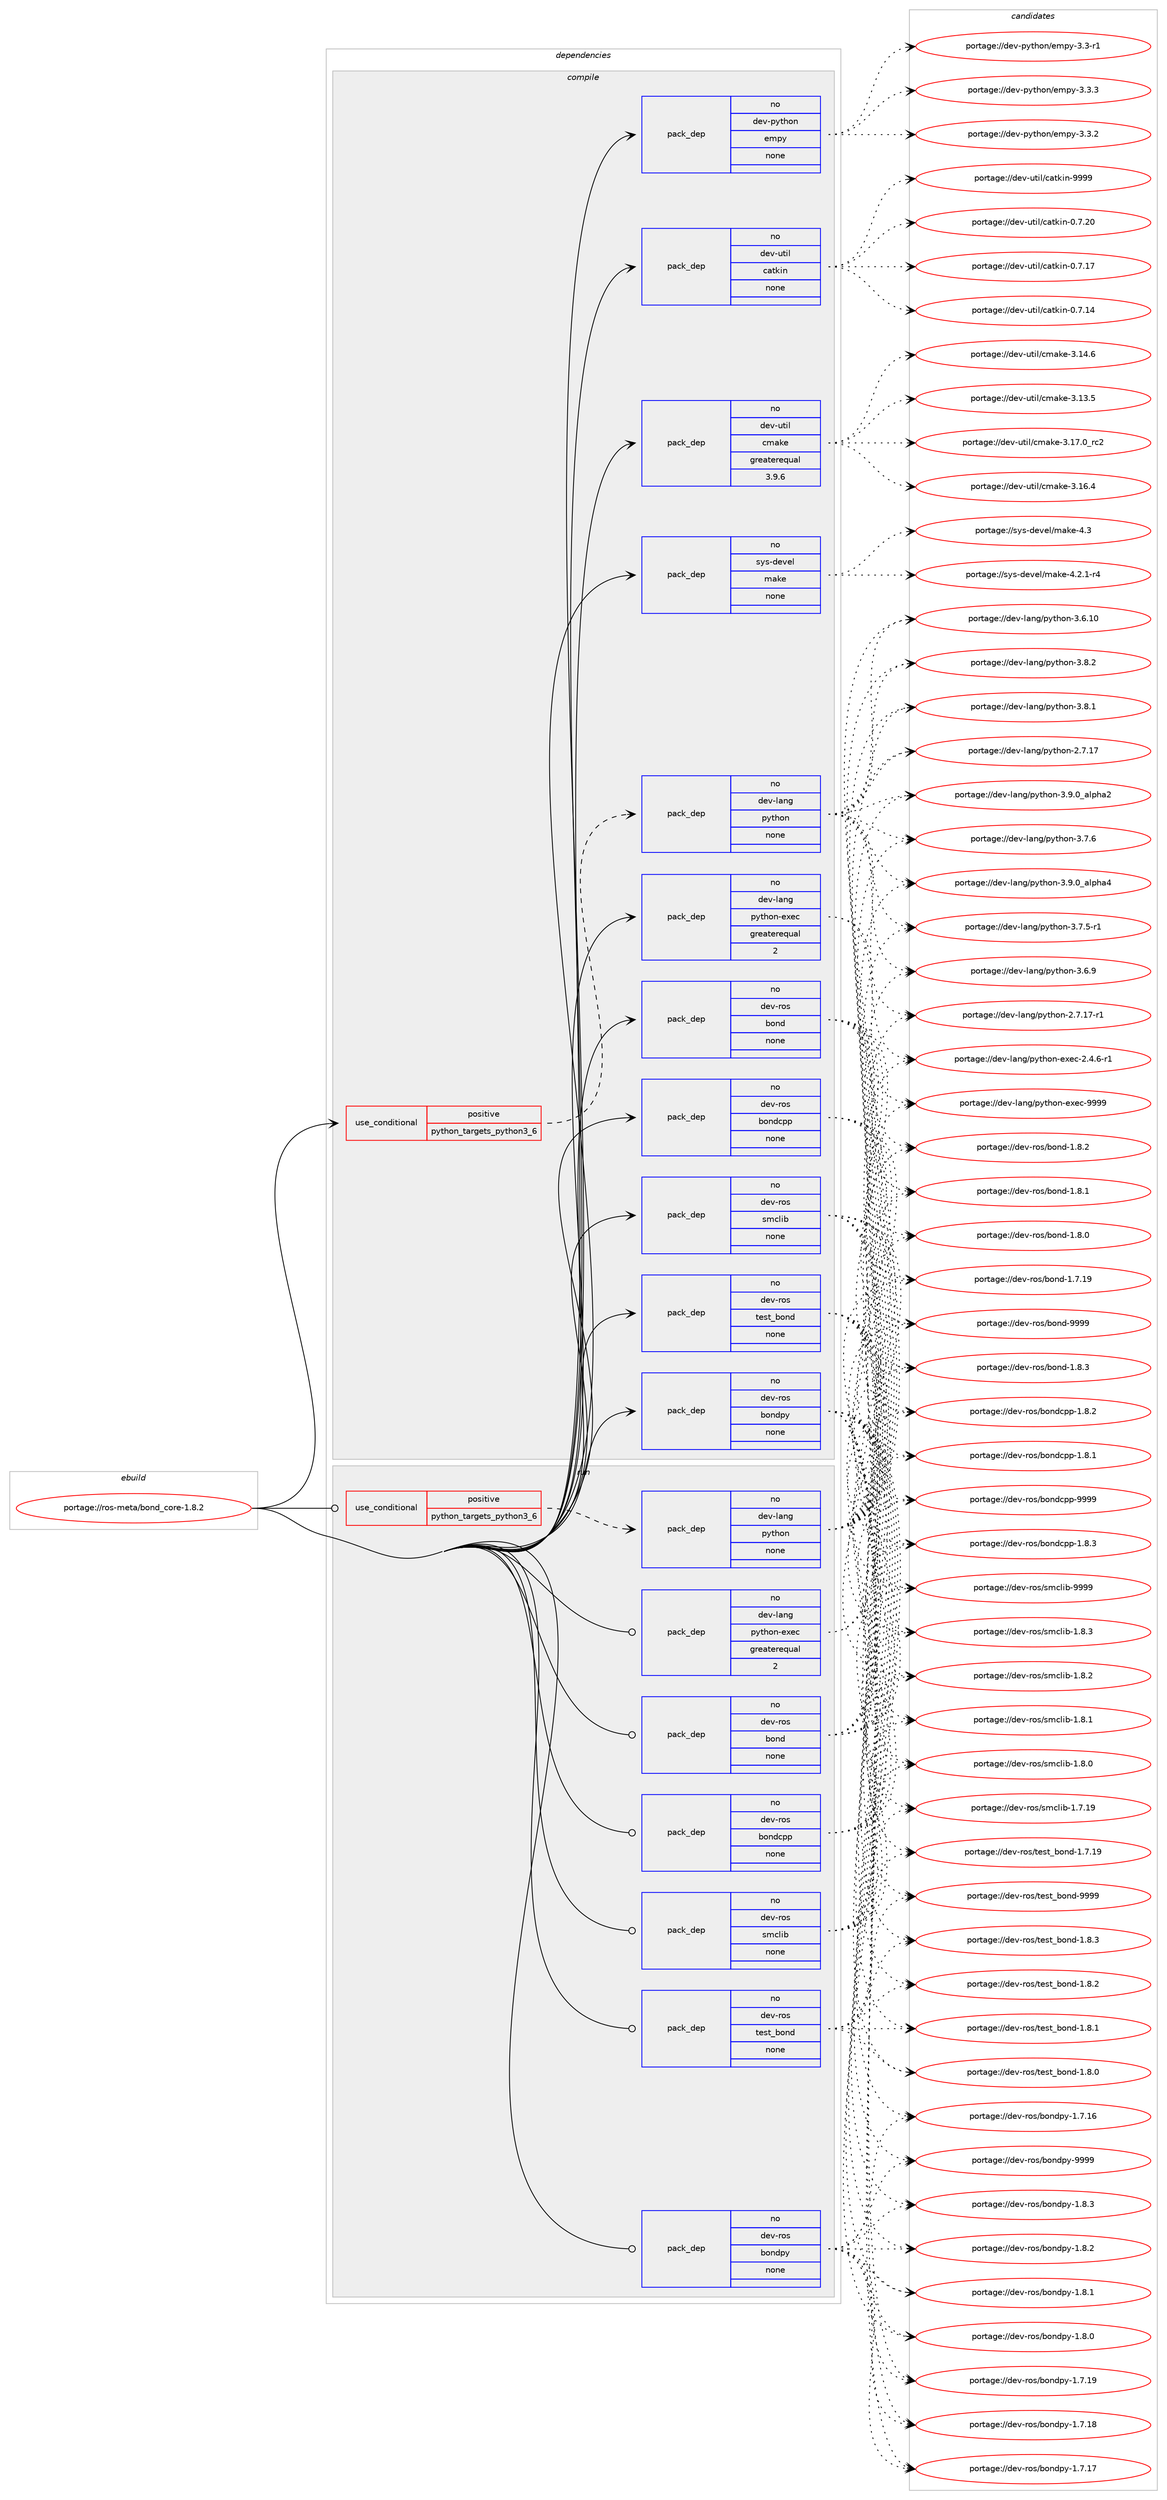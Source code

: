 digraph prolog {

# *************
# Graph options
# *************

newrank=true;
concentrate=true;
compound=true;
graph [rankdir=LR,fontname=Helvetica,fontsize=10,ranksep=1.5];#, ranksep=2.5, nodesep=0.2];
edge  [arrowhead=vee];
node  [fontname=Helvetica,fontsize=10];

# **********
# The ebuild
# **********

subgraph cluster_leftcol {
color=gray;
rank=same;
label=<<i>ebuild</i>>;
id [label="portage://ros-meta/bond_core-1.8.2", color=red, width=4, href="../ros-meta/bond_core-1.8.2.svg"];
}

# ****************
# The dependencies
# ****************

subgraph cluster_midcol {
color=gray;
label=<<i>dependencies</i>>;
subgraph cluster_compile {
fillcolor="#eeeeee";
style=filled;
label=<<i>compile</i>>;
subgraph cond12141 {
dependency62812 [label=<<TABLE BORDER="0" CELLBORDER="1" CELLSPACING="0" CELLPADDING="4"><TR><TD ROWSPAN="3" CELLPADDING="10">use_conditional</TD></TR><TR><TD>positive</TD></TR><TR><TD>python_targets_python3_6</TD></TR></TABLE>>, shape=none, color=red];
subgraph pack49417 {
dependency62813 [label=<<TABLE BORDER="0" CELLBORDER="1" CELLSPACING="0" CELLPADDING="4" WIDTH="220"><TR><TD ROWSPAN="6" CELLPADDING="30">pack_dep</TD></TR><TR><TD WIDTH="110">no</TD></TR><TR><TD>dev-lang</TD></TR><TR><TD>python</TD></TR><TR><TD>none</TD></TR><TR><TD></TD></TR></TABLE>>, shape=none, color=blue];
}
dependency62812:e -> dependency62813:w [weight=20,style="dashed",arrowhead="vee"];
}
id:e -> dependency62812:w [weight=20,style="solid",arrowhead="vee"];
subgraph pack49418 {
dependency62814 [label=<<TABLE BORDER="0" CELLBORDER="1" CELLSPACING="0" CELLPADDING="4" WIDTH="220"><TR><TD ROWSPAN="6" CELLPADDING="30">pack_dep</TD></TR><TR><TD WIDTH="110">no</TD></TR><TR><TD>dev-lang</TD></TR><TR><TD>python-exec</TD></TR><TR><TD>greaterequal</TD></TR><TR><TD>2</TD></TR></TABLE>>, shape=none, color=blue];
}
id:e -> dependency62814:w [weight=20,style="solid",arrowhead="vee"];
subgraph pack49419 {
dependency62815 [label=<<TABLE BORDER="0" CELLBORDER="1" CELLSPACING="0" CELLPADDING="4" WIDTH="220"><TR><TD ROWSPAN="6" CELLPADDING="30">pack_dep</TD></TR><TR><TD WIDTH="110">no</TD></TR><TR><TD>dev-python</TD></TR><TR><TD>empy</TD></TR><TR><TD>none</TD></TR><TR><TD></TD></TR></TABLE>>, shape=none, color=blue];
}
id:e -> dependency62815:w [weight=20,style="solid",arrowhead="vee"];
subgraph pack49420 {
dependency62816 [label=<<TABLE BORDER="0" CELLBORDER="1" CELLSPACING="0" CELLPADDING="4" WIDTH="220"><TR><TD ROWSPAN="6" CELLPADDING="30">pack_dep</TD></TR><TR><TD WIDTH="110">no</TD></TR><TR><TD>dev-ros</TD></TR><TR><TD>bond</TD></TR><TR><TD>none</TD></TR><TR><TD></TD></TR></TABLE>>, shape=none, color=blue];
}
id:e -> dependency62816:w [weight=20,style="solid",arrowhead="vee"];
subgraph pack49421 {
dependency62817 [label=<<TABLE BORDER="0" CELLBORDER="1" CELLSPACING="0" CELLPADDING="4" WIDTH="220"><TR><TD ROWSPAN="6" CELLPADDING="30">pack_dep</TD></TR><TR><TD WIDTH="110">no</TD></TR><TR><TD>dev-ros</TD></TR><TR><TD>bondcpp</TD></TR><TR><TD>none</TD></TR><TR><TD></TD></TR></TABLE>>, shape=none, color=blue];
}
id:e -> dependency62817:w [weight=20,style="solid",arrowhead="vee"];
subgraph pack49422 {
dependency62818 [label=<<TABLE BORDER="0" CELLBORDER="1" CELLSPACING="0" CELLPADDING="4" WIDTH="220"><TR><TD ROWSPAN="6" CELLPADDING="30">pack_dep</TD></TR><TR><TD WIDTH="110">no</TD></TR><TR><TD>dev-ros</TD></TR><TR><TD>bondpy</TD></TR><TR><TD>none</TD></TR><TR><TD></TD></TR></TABLE>>, shape=none, color=blue];
}
id:e -> dependency62818:w [weight=20,style="solid",arrowhead="vee"];
subgraph pack49423 {
dependency62819 [label=<<TABLE BORDER="0" CELLBORDER="1" CELLSPACING="0" CELLPADDING="4" WIDTH="220"><TR><TD ROWSPAN="6" CELLPADDING="30">pack_dep</TD></TR><TR><TD WIDTH="110">no</TD></TR><TR><TD>dev-ros</TD></TR><TR><TD>smclib</TD></TR><TR><TD>none</TD></TR><TR><TD></TD></TR></TABLE>>, shape=none, color=blue];
}
id:e -> dependency62819:w [weight=20,style="solid",arrowhead="vee"];
subgraph pack49424 {
dependency62820 [label=<<TABLE BORDER="0" CELLBORDER="1" CELLSPACING="0" CELLPADDING="4" WIDTH="220"><TR><TD ROWSPAN="6" CELLPADDING="30">pack_dep</TD></TR><TR><TD WIDTH="110">no</TD></TR><TR><TD>dev-ros</TD></TR><TR><TD>test_bond</TD></TR><TR><TD>none</TD></TR><TR><TD></TD></TR></TABLE>>, shape=none, color=blue];
}
id:e -> dependency62820:w [weight=20,style="solid",arrowhead="vee"];
subgraph pack49425 {
dependency62821 [label=<<TABLE BORDER="0" CELLBORDER="1" CELLSPACING="0" CELLPADDING="4" WIDTH="220"><TR><TD ROWSPAN="6" CELLPADDING="30">pack_dep</TD></TR><TR><TD WIDTH="110">no</TD></TR><TR><TD>dev-util</TD></TR><TR><TD>catkin</TD></TR><TR><TD>none</TD></TR><TR><TD></TD></TR></TABLE>>, shape=none, color=blue];
}
id:e -> dependency62821:w [weight=20,style="solid",arrowhead="vee"];
subgraph pack49426 {
dependency62822 [label=<<TABLE BORDER="0" CELLBORDER="1" CELLSPACING="0" CELLPADDING="4" WIDTH="220"><TR><TD ROWSPAN="6" CELLPADDING="30">pack_dep</TD></TR><TR><TD WIDTH="110">no</TD></TR><TR><TD>dev-util</TD></TR><TR><TD>cmake</TD></TR><TR><TD>greaterequal</TD></TR><TR><TD>3.9.6</TD></TR></TABLE>>, shape=none, color=blue];
}
id:e -> dependency62822:w [weight=20,style="solid",arrowhead="vee"];
subgraph pack49427 {
dependency62823 [label=<<TABLE BORDER="0" CELLBORDER="1" CELLSPACING="0" CELLPADDING="4" WIDTH="220"><TR><TD ROWSPAN="6" CELLPADDING="30">pack_dep</TD></TR><TR><TD WIDTH="110">no</TD></TR><TR><TD>sys-devel</TD></TR><TR><TD>make</TD></TR><TR><TD>none</TD></TR><TR><TD></TD></TR></TABLE>>, shape=none, color=blue];
}
id:e -> dependency62823:w [weight=20,style="solid",arrowhead="vee"];
}
subgraph cluster_compileandrun {
fillcolor="#eeeeee";
style=filled;
label=<<i>compile and run</i>>;
}
subgraph cluster_run {
fillcolor="#eeeeee";
style=filled;
label=<<i>run</i>>;
subgraph cond12142 {
dependency62824 [label=<<TABLE BORDER="0" CELLBORDER="1" CELLSPACING="0" CELLPADDING="4"><TR><TD ROWSPAN="3" CELLPADDING="10">use_conditional</TD></TR><TR><TD>positive</TD></TR><TR><TD>python_targets_python3_6</TD></TR></TABLE>>, shape=none, color=red];
subgraph pack49428 {
dependency62825 [label=<<TABLE BORDER="0" CELLBORDER="1" CELLSPACING="0" CELLPADDING="4" WIDTH="220"><TR><TD ROWSPAN="6" CELLPADDING="30">pack_dep</TD></TR><TR><TD WIDTH="110">no</TD></TR><TR><TD>dev-lang</TD></TR><TR><TD>python</TD></TR><TR><TD>none</TD></TR><TR><TD></TD></TR></TABLE>>, shape=none, color=blue];
}
dependency62824:e -> dependency62825:w [weight=20,style="dashed",arrowhead="vee"];
}
id:e -> dependency62824:w [weight=20,style="solid",arrowhead="odot"];
subgraph pack49429 {
dependency62826 [label=<<TABLE BORDER="0" CELLBORDER="1" CELLSPACING="0" CELLPADDING="4" WIDTH="220"><TR><TD ROWSPAN="6" CELLPADDING="30">pack_dep</TD></TR><TR><TD WIDTH="110">no</TD></TR><TR><TD>dev-lang</TD></TR><TR><TD>python-exec</TD></TR><TR><TD>greaterequal</TD></TR><TR><TD>2</TD></TR></TABLE>>, shape=none, color=blue];
}
id:e -> dependency62826:w [weight=20,style="solid",arrowhead="odot"];
subgraph pack49430 {
dependency62827 [label=<<TABLE BORDER="0" CELLBORDER="1" CELLSPACING="0" CELLPADDING="4" WIDTH="220"><TR><TD ROWSPAN="6" CELLPADDING="30">pack_dep</TD></TR><TR><TD WIDTH="110">no</TD></TR><TR><TD>dev-ros</TD></TR><TR><TD>bond</TD></TR><TR><TD>none</TD></TR><TR><TD></TD></TR></TABLE>>, shape=none, color=blue];
}
id:e -> dependency62827:w [weight=20,style="solid",arrowhead="odot"];
subgraph pack49431 {
dependency62828 [label=<<TABLE BORDER="0" CELLBORDER="1" CELLSPACING="0" CELLPADDING="4" WIDTH="220"><TR><TD ROWSPAN="6" CELLPADDING="30">pack_dep</TD></TR><TR><TD WIDTH="110">no</TD></TR><TR><TD>dev-ros</TD></TR><TR><TD>bondcpp</TD></TR><TR><TD>none</TD></TR><TR><TD></TD></TR></TABLE>>, shape=none, color=blue];
}
id:e -> dependency62828:w [weight=20,style="solid",arrowhead="odot"];
subgraph pack49432 {
dependency62829 [label=<<TABLE BORDER="0" CELLBORDER="1" CELLSPACING="0" CELLPADDING="4" WIDTH="220"><TR><TD ROWSPAN="6" CELLPADDING="30">pack_dep</TD></TR><TR><TD WIDTH="110">no</TD></TR><TR><TD>dev-ros</TD></TR><TR><TD>bondpy</TD></TR><TR><TD>none</TD></TR><TR><TD></TD></TR></TABLE>>, shape=none, color=blue];
}
id:e -> dependency62829:w [weight=20,style="solid",arrowhead="odot"];
subgraph pack49433 {
dependency62830 [label=<<TABLE BORDER="0" CELLBORDER="1" CELLSPACING="0" CELLPADDING="4" WIDTH="220"><TR><TD ROWSPAN="6" CELLPADDING="30">pack_dep</TD></TR><TR><TD WIDTH="110">no</TD></TR><TR><TD>dev-ros</TD></TR><TR><TD>smclib</TD></TR><TR><TD>none</TD></TR><TR><TD></TD></TR></TABLE>>, shape=none, color=blue];
}
id:e -> dependency62830:w [weight=20,style="solid",arrowhead="odot"];
subgraph pack49434 {
dependency62831 [label=<<TABLE BORDER="0" CELLBORDER="1" CELLSPACING="0" CELLPADDING="4" WIDTH="220"><TR><TD ROWSPAN="6" CELLPADDING="30">pack_dep</TD></TR><TR><TD WIDTH="110">no</TD></TR><TR><TD>dev-ros</TD></TR><TR><TD>test_bond</TD></TR><TR><TD>none</TD></TR><TR><TD></TD></TR></TABLE>>, shape=none, color=blue];
}
id:e -> dependency62831:w [weight=20,style="solid",arrowhead="odot"];
}
}

# **************
# The candidates
# **************

subgraph cluster_choices {
rank=same;
color=gray;
label=<<i>candidates</i>>;

subgraph choice49417 {
color=black;
nodesep=1;
choice10010111845108971101034711212111610411111045514657464895971081121049752 [label="portage://dev-lang/python-3.9.0_alpha4", color=red, width=4,href="../dev-lang/python-3.9.0_alpha4.svg"];
choice10010111845108971101034711212111610411111045514657464895971081121049750 [label="portage://dev-lang/python-3.9.0_alpha2", color=red, width=4,href="../dev-lang/python-3.9.0_alpha2.svg"];
choice100101118451089711010347112121116104111110455146564650 [label="portage://dev-lang/python-3.8.2", color=red, width=4,href="../dev-lang/python-3.8.2.svg"];
choice100101118451089711010347112121116104111110455146564649 [label="portage://dev-lang/python-3.8.1", color=red, width=4,href="../dev-lang/python-3.8.1.svg"];
choice100101118451089711010347112121116104111110455146554654 [label="portage://dev-lang/python-3.7.6", color=red, width=4,href="../dev-lang/python-3.7.6.svg"];
choice1001011184510897110103471121211161041111104551465546534511449 [label="portage://dev-lang/python-3.7.5-r1", color=red, width=4,href="../dev-lang/python-3.7.5-r1.svg"];
choice100101118451089711010347112121116104111110455146544657 [label="portage://dev-lang/python-3.6.9", color=red, width=4,href="../dev-lang/python-3.6.9.svg"];
choice10010111845108971101034711212111610411111045514654464948 [label="portage://dev-lang/python-3.6.10", color=red, width=4,href="../dev-lang/python-3.6.10.svg"];
choice100101118451089711010347112121116104111110455046554649554511449 [label="portage://dev-lang/python-2.7.17-r1", color=red, width=4,href="../dev-lang/python-2.7.17-r1.svg"];
choice10010111845108971101034711212111610411111045504655464955 [label="portage://dev-lang/python-2.7.17", color=red, width=4,href="../dev-lang/python-2.7.17.svg"];
dependency62813:e -> choice10010111845108971101034711212111610411111045514657464895971081121049752:w [style=dotted,weight="100"];
dependency62813:e -> choice10010111845108971101034711212111610411111045514657464895971081121049750:w [style=dotted,weight="100"];
dependency62813:e -> choice100101118451089711010347112121116104111110455146564650:w [style=dotted,weight="100"];
dependency62813:e -> choice100101118451089711010347112121116104111110455146564649:w [style=dotted,weight="100"];
dependency62813:e -> choice100101118451089711010347112121116104111110455146554654:w [style=dotted,weight="100"];
dependency62813:e -> choice1001011184510897110103471121211161041111104551465546534511449:w [style=dotted,weight="100"];
dependency62813:e -> choice100101118451089711010347112121116104111110455146544657:w [style=dotted,weight="100"];
dependency62813:e -> choice10010111845108971101034711212111610411111045514654464948:w [style=dotted,weight="100"];
dependency62813:e -> choice100101118451089711010347112121116104111110455046554649554511449:w [style=dotted,weight="100"];
dependency62813:e -> choice10010111845108971101034711212111610411111045504655464955:w [style=dotted,weight="100"];
}
subgraph choice49418 {
color=black;
nodesep=1;
choice10010111845108971101034711212111610411111045101120101994557575757 [label="portage://dev-lang/python-exec-9999", color=red, width=4,href="../dev-lang/python-exec-9999.svg"];
choice10010111845108971101034711212111610411111045101120101994550465246544511449 [label="portage://dev-lang/python-exec-2.4.6-r1", color=red, width=4,href="../dev-lang/python-exec-2.4.6-r1.svg"];
dependency62814:e -> choice10010111845108971101034711212111610411111045101120101994557575757:w [style=dotted,weight="100"];
dependency62814:e -> choice10010111845108971101034711212111610411111045101120101994550465246544511449:w [style=dotted,weight="100"];
}
subgraph choice49419 {
color=black;
nodesep=1;
choice1001011184511212111610411111047101109112121455146514651 [label="portage://dev-python/empy-3.3.3", color=red, width=4,href="../dev-python/empy-3.3.3.svg"];
choice1001011184511212111610411111047101109112121455146514650 [label="portage://dev-python/empy-3.3.2", color=red, width=4,href="../dev-python/empy-3.3.2.svg"];
choice1001011184511212111610411111047101109112121455146514511449 [label="portage://dev-python/empy-3.3-r1", color=red, width=4,href="../dev-python/empy-3.3-r1.svg"];
dependency62815:e -> choice1001011184511212111610411111047101109112121455146514651:w [style=dotted,weight="100"];
dependency62815:e -> choice1001011184511212111610411111047101109112121455146514650:w [style=dotted,weight="100"];
dependency62815:e -> choice1001011184511212111610411111047101109112121455146514511449:w [style=dotted,weight="100"];
}
subgraph choice49420 {
color=black;
nodesep=1;
choice1001011184511411111547981111101004557575757 [label="portage://dev-ros/bond-9999", color=red, width=4,href="../dev-ros/bond-9999.svg"];
choice100101118451141111154798111110100454946564651 [label="portage://dev-ros/bond-1.8.3", color=red, width=4,href="../dev-ros/bond-1.8.3.svg"];
choice100101118451141111154798111110100454946564650 [label="portage://dev-ros/bond-1.8.2", color=red, width=4,href="../dev-ros/bond-1.8.2.svg"];
choice100101118451141111154798111110100454946564649 [label="portage://dev-ros/bond-1.8.1", color=red, width=4,href="../dev-ros/bond-1.8.1.svg"];
choice100101118451141111154798111110100454946564648 [label="portage://dev-ros/bond-1.8.0", color=red, width=4,href="../dev-ros/bond-1.8.0.svg"];
choice10010111845114111115479811111010045494655464957 [label="portage://dev-ros/bond-1.7.19", color=red, width=4,href="../dev-ros/bond-1.7.19.svg"];
dependency62816:e -> choice1001011184511411111547981111101004557575757:w [style=dotted,weight="100"];
dependency62816:e -> choice100101118451141111154798111110100454946564651:w [style=dotted,weight="100"];
dependency62816:e -> choice100101118451141111154798111110100454946564650:w [style=dotted,weight="100"];
dependency62816:e -> choice100101118451141111154798111110100454946564649:w [style=dotted,weight="100"];
dependency62816:e -> choice100101118451141111154798111110100454946564648:w [style=dotted,weight="100"];
dependency62816:e -> choice10010111845114111115479811111010045494655464957:w [style=dotted,weight="100"];
}
subgraph choice49421 {
color=black;
nodesep=1;
choice100101118451141111154798111110100991121124557575757 [label="portage://dev-ros/bondcpp-9999", color=red, width=4,href="../dev-ros/bondcpp-9999.svg"];
choice10010111845114111115479811111010099112112454946564651 [label="portage://dev-ros/bondcpp-1.8.3", color=red, width=4,href="../dev-ros/bondcpp-1.8.3.svg"];
choice10010111845114111115479811111010099112112454946564650 [label="portage://dev-ros/bondcpp-1.8.2", color=red, width=4,href="../dev-ros/bondcpp-1.8.2.svg"];
choice10010111845114111115479811111010099112112454946564649 [label="portage://dev-ros/bondcpp-1.8.1", color=red, width=4,href="../dev-ros/bondcpp-1.8.1.svg"];
dependency62817:e -> choice100101118451141111154798111110100991121124557575757:w [style=dotted,weight="100"];
dependency62817:e -> choice10010111845114111115479811111010099112112454946564651:w [style=dotted,weight="100"];
dependency62817:e -> choice10010111845114111115479811111010099112112454946564650:w [style=dotted,weight="100"];
dependency62817:e -> choice10010111845114111115479811111010099112112454946564649:w [style=dotted,weight="100"];
}
subgraph choice49422 {
color=black;
nodesep=1;
choice1001011184511411111547981111101001121214557575757 [label="portage://dev-ros/bondpy-9999", color=red, width=4,href="../dev-ros/bondpy-9999.svg"];
choice100101118451141111154798111110100112121454946564651 [label="portage://dev-ros/bondpy-1.8.3", color=red, width=4,href="../dev-ros/bondpy-1.8.3.svg"];
choice100101118451141111154798111110100112121454946564650 [label="portage://dev-ros/bondpy-1.8.2", color=red, width=4,href="../dev-ros/bondpy-1.8.2.svg"];
choice100101118451141111154798111110100112121454946564649 [label="portage://dev-ros/bondpy-1.8.1", color=red, width=4,href="../dev-ros/bondpy-1.8.1.svg"];
choice100101118451141111154798111110100112121454946564648 [label="portage://dev-ros/bondpy-1.8.0", color=red, width=4,href="../dev-ros/bondpy-1.8.0.svg"];
choice10010111845114111115479811111010011212145494655464957 [label="portage://dev-ros/bondpy-1.7.19", color=red, width=4,href="../dev-ros/bondpy-1.7.19.svg"];
choice10010111845114111115479811111010011212145494655464956 [label="portage://dev-ros/bondpy-1.7.18", color=red, width=4,href="../dev-ros/bondpy-1.7.18.svg"];
choice10010111845114111115479811111010011212145494655464955 [label="portage://dev-ros/bondpy-1.7.17", color=red, width=4,href="../dev-ros/bondpy-1.7.17.svg"];
choice10010111845114111115479811111010011212145494655464954 [label="portage://dev-ros/bondpy-1.7.16", color=red, width=4,href="../dev-ros/bondpy-1.7.16.svg"];
dependency62818:e -> choice1001011184511411111547981111101001121214557575757:w [style=dotted,weight="100"];
dependency62818:e -> choice100101118451141111154798111110100112121454946564651:w [style=dotted,weight="100"];
dependency62818:e -> choice100101118451141111154798111110100112121454946564650:w [style=dotted,weight="100"];
dependency62818:e -> choice100101118451141111154798111110100112121454946564649:w [style=dotted,weight="100"];
dependency62818:e -> choice100101118451141111154798111110100112121454946564648:w [style=dotted,weight="100"];
dependency62818:e -> choice10010111845114111115479811111010011212145494655464957:w [style=dotted,weight="100"];
dependency62818:e -> choice10010111845114111115479811111010011212145494655464956:w [style=dotted,weight="100"];
dependency62818:e -> choice10010111845114111115479811111010011212145494655464955:w [style=dotted,weight="100"];
dependency62818:e -> choice10010111845114111115479811111010011212145494655464954:w [style=dotted,weight="100"];
}
subgraph choice49423 {
color=black;
nodesep=1;
choice100101118451141111154711510999108105984557575757 [label="portage://dev-ros/smclib-9999", color=red, width=4,href="../dev-ros/smclib-9999.svg"];
choice10010111845114111115471151099910810598454946564651 [label="portage://dev-ros/smclib-1.8.3", color=red, width=4,href="../dev-ros/smclib-1.8.3.svg"];
choice10010111845114111115471151099910810598454946564650 [label="portage://dev-ros/smclib-1.8.2", color=red, width=4,href="../dev-ros/smclib-1.8.2.svg"];
choice10010111845114111115471151099910810598454946564649 [label="portage://dev-ros/smclib-1.8.1", color=red, width=4,href="../dev-ros/smclib-1.8.1.svg"];
choice10010111845114111115471151099910810598454946564648 [label="portage://dev-ros/smclib-1.8.0", color=red, width=4,href="../dev-ros/smclib-1.8.0.svg"];
choice1001011184511411111547115109991081059845494655464957 [label="portage://dev-ros/smclib-1.7.19", color=red, width=4,href="../dev-ros/smclib-1.7.19.svg"];
dependency62819:e -> choice100101118451141111154711510999108105984557575757:w [style=dotted,weight="100"];
dependency62819:e -> choice10010111845114111115471151099910810598454946564651:w [style=dotted,weight="100"];
dependency62819:e -> choice10010111845114111115471151099910810598454946564650:w [style=dotted,weight="100"];
dependency62819:e -> choice10010111845114111115471151099910810598454946564649:w [style=dotted,weight="100"];
dependency62819:e -> choice10010111845114111115471151099910810598454946564648:w [style=dotted,weight="100"];
dependency62819:e -> choice1001011184511411111547115109991081059845494655464957:w [style=dotted,weight="100"];
}
subgraph choice49424 {
color=black;
nodesep=1;
choice100101118451141111154711610111511695981111101004557575757 [label="portage://dev-ros/test_bond-9999", color=red, width=4,href="../dev-ros/test_bond-9999.svg"];
choice10010111845114111115471161011151169598111110100454946564651 [label="portage://dev-ros/test_bond-1.8.3", color=red, width=4,href="../dev-ros/test_bond-1.8.3.svg"];
choice10010111845114111115471161011151169598111110100454946564650 [label="portage://dev-ros/test_bond-1.8.2", color=red, width=4,href="../dev-ros/test_bond-1.8.2.svg"];
choice10010111845114111115471161011151169598111110100454946564649 [label="portage://dev-ros/test_bond-1.8.1", color=red, width=4,href="../dev-ros/test_bond-1.8.1.svg"];
choice10010111845114111115471161011151169598111110100454946564648 [label="portage://dev-ros/test_bond-1.8.0", color=red, width=4,href="../dev-ros/test_bond-1.8.0.svg"];
choice1001011184511411111547116101115116959811111010045494655464957 [label="portage://dev-ros/test_bond-1.7.19", color=red, width=4,href="../dev-ros/test_bond-1.7.19.svg"];
dependency62820:e -> choice100101118451141111154711610111511695981111101004557575757:w [style=dotted,weight="100"];
dependency62820:e -> choice10010111845114111115471161011151169598111110100454946564651:w [style=dotted,weight="100"];
dependency62820:e -> choice10010111845114111115471161011151169598111110100454946564650:w [style=dotted,weight="100"];
dependency62820:e -> choice10010111845114111115471161011151169598111110100454946564649:w [style=dotted,weight="100"];
dependency62820:e -> choice10010111845114111115471161011151169598111110100454946564648:w [style=dotted,weight="100"];
dependency62820:e -> choice1001011184511411111547116101115116959811111010045494655464957:w [style=dotted,weight="100"];
}
subgraph choice49425 {
color=black;
nodesep=1;
choice100101118451171161051084799971161071051104557575757 [label="portage://dev-util/catkin-9999", color=red, width=4,href="../dev-util/catkin-9999.svg"];
choice1001011184511711610510847999711610710511045484655465048 [label="portage://dev-util/catkin-0.7.20", color=red, width=4,href="../dev-util/catkin-0.7.20.svg"];
choice1001011184511711610510847999711610710511045484655464955 [label="portage://dev-util/catkin-0.7.17", color=red, width=4,href="../dev-util/catkin-0.7.17.svg"];
choice1001011184511711610510847999711610710511045484655464952 [label="portage://dev-util/catkin-0.7.14", color=red, width=4,href="../dev-util/catkin-0.7.14.svg"];
dependency62821:e -> choice100101118451171161051084799971161071051104557575757:w [style=dotted,weight="100"];
dependency62821:e -> choice1001011184511711610510847999711610710511045484655465048:w [style=dotted,weight="100"];
dependency62821:e -> choice1001011184511711610510847999711610710511045484655464955:w [style=dotted,weight="100"];
dependency62821:e -> choice1001011184511711610510847999711610710511045484655464952:w [style=dotted,weight="100"];
}
subgraph choice49426 {
color=black;
nodesep=1;
choice1001011184511711610510847991099710710145514649554648951149950 [label="portage://dev-util/cmake-3.17.0_rc2", color=red, width=4,href="../dev-util/cmake-3.17.0_rc2.svg"];
choice1001011184511711610510847991099710710145514649544652 [label="portage://dev-util/cmake-3.16.4", color=red, width=4,href="../dev-util/cmake-3.16.4.svg"];
choice1001011184511711610510847991099710710145514649524654 [label="portage://dev-util/cmake-3.14.6", color=red, width=4,href="../dev-util/cmake-3.14.6.svg"];
choice1001011184511711610510847991099710710145514649514653 [label="portage://dev-util/cmake-3.13.5", color=red, width=4,href="../dev-util/cmake-3.13.5.svg"];
dependency62822:e -> choice1001011184511711610510847991099710710145514649554648951149950:w [style=dotted,weight="100"];
dependency62822:e -> choice1001011184511711610510847991099710710145514649544652:w [style=dotted,weight="100"];
dependency62822:e -> choice1001011184511711610510847991099710710145514649524654:w [style=dotted,weight="100"];
dependency62822:e -> choice1001011184511711610510847991099710710145514649514653:w [style=dotted,weight="100"];
}
subgraph choice49427 {
color=black;
nodesep=1;
choice11512111545100101118101108471099710710145524651 [label="portage://sys-devel/make-4.3", color=red, width=4,href="../sys-devel/make-4.3.svg"];
choice1151211154510010111810110847109971071014552465046494511452 [label="portage://sys-devel/make-4.2.1-r4", color=red, width=4,href="../sys-devel/make-4.2.1-r4.svg"];
dependency62823:e -> choice11512111545100101118101108471099710710145524651:w [style=dotted,weight="100"];
dependency62823:e -> choice1151211154510010111810110847109971071014552465046494511452:w [style=dotted,weight="100"];
}
subgraph choice49428 {
color=black;
nodesep=1;
choice10010111845108971101034711212111610411111045514657464895971081121049752 [label="portage://dev-lang/python-3.9.0_alpha4", color=red, width=4,href="../dev-lang/python-3.9.0_alpha4.svg"];
choice10010111845108971101034711212111610411111045514657464895971081121049750 [label="portage://dev-lang/python-3.9.0_alpha2", color=red, width=4,href="../dev-lang/python-3.9.0_alpha2.svg"];
choice100101118451089711010347112121116104111110455146564650 [label="portage://dev-lang/python-3.8.2", color=red, width=4,href="../dev-lang/python-3.8.2.svg"];
choice100101118451089711010347112121116104111110455146564649 [label="portage://dev-lang/python-3.8.1", color=red, width=4,href="../dev-lang/python-3.8.1.svg"];
choice100101118451089711010347112121116104111110455146554654 [label="portage://dev-lang/python-3.7.6", color=red, width=4,href="../dev-lang/python-3.7.6.svg"];
choice1001011184510897110103471121211161041111104551465546534511449 [label="portage://dev-lang/python-3.7.5-r1", color=red, width=4,href="../dev-lang/python-3.7.5-r1.svg"];
choice100101118451089711010347112121116104111110455146544657 [label="portage://dev-lang/python-3.6.9", color=red, width=4,href="../dev-lang/python-3.6.9.svg"];
choice10010111845108971101034711212111610411111045514654464948 [label="portage://dev-lang/python-3.6.10", color=red, width=4,href="../dev-lang/python-3.6.10.svg"];
choice100101118451089711010347112121116104111110455046554649554511449 [label="portage://dev-lang/python-2.7.17-r1", color=red, width=4,href="../dev-lang/python-2.7.17-r1.svg"];
choice10010111845108971101034711212111610411111045504655464955 [label="portage://dev-lang/python-2.7.17", color=red, width=4,href="../dev-lang/python-2.7.17.svg"];
dependency62825:e -> choice10010111845108971101034711212111610411111045514657464895971081121049752:w [style=dotted,weight="100"];
dependency62825:e -> choice10010111845108971101034711212111610411111045514657464895971081121049750:w [style=dotted,weight="100"];
dependency62825:e -> choice100101118451089711010347112121116104111110455146564650:w [style=dotted,weight="100"];
dependency62825:e -> choice100101118451089711010347112121116104111110455146564649:w [style=dotted,weight="100"];
dependency62825:e -> choice100101118451089711010347112121116104111110455146554654:w [style=dotted,weight="100"];
dependency62825:e -> choice1001011184510897110103471121211161041111104551465546534511449:w [style=dotted,weight="100"];
dependency62825:e -> choice100101118451089711010347112121116104111110455146544657:w [style=dotted,weight="100"];
dependency62825:e -> choice10010111845108971101034711212111610411111045514654464948:w [style=dotted,weight="100"];
dependency62825:e -> choice100101118451089711010347112121116104111110455046554649554511449:w [style=dotted,weight="100"];
dependency62825:e -> choice10010111845108971101034711212111610411111045504655464955:w [style=dotted,weight="100"];
}
subgraph choice49429 {
color=black;
nodesep=1;
choice10010111845108971101034711212111610411111045101120101994557575757 [label="portage://dev-lang/python-exec-9999", color=red, width=4,href="../dev-lang/python-exec-9999.svg"];
choice10010111845108971101034711212111610411111045101120101994550465246544511449 [label="portage://dev-lang/python-exec-2.4.6-r1", color=red, width=4,href="../dev-lang/python-exec-2.4.6-r1.svg"];
dependency62826:e -> choice10010111845108971101034711212111610411111045101120101994557575757:w [style=dotted,weight="100"];
dependency62826:e -> choice10010111845108971101034711212111610411111045101120101994550465246544511449:w [style=dotted,weight="100"];
}
subgraph choice49430 {
color=black;
nodesep=1;
choice1001011184511411111547981111101004557575757 [label="portage://dev-ros/bond-9999", color=red, width=4,href="../dev-ros/bond-9999.svg"];
choice100101118451141111154798111110100454946564651 [label="portage://dev-ros/bond-1.8.3", color=red, width=4,href="../dev-ros/bond-1.8.3.svg"];
choice100101118451141111154798111110100454946564650 [label="portage://dev-ros/bond-1.8.2", color=red, width=4,href="../dev-ros/bond-1.8.2.svg"];
choice100101118451141111154798111110100454946564649 [label="portage://dev-ros/bond-1.8.1", color=red, width=4,href="../dev-ros/bond-1.8.1.svg"];
choice100101118451141111154798111110100454946564648 [label="portage://dev-ros/bond-1.8.0", color=red, width=4,href="../dev-ros/bond-1.8.0.svg"];
choice10010111845114111115479811111010045494655464957 [label="portage://dev-ros/bond-1.7.19", color=red, width=4,href="../dev-ros/bond-1.7.19.svg"];
dependency62827:e -> choice1001011184511411111547981111101004557575757:w [style=dotted,weight="100"];
dependency62827:e -> choice100101118451141111154798111110100454946564651:w [style=dotted,weight="100"];
dependency62827:e -> choice100101118451141111154798111110100454946564650:w [style=dotted,weight="100"];
dependency62827:e -> choice100101118451141111154798111110100454946564649:w [style=dotted,weight="100"];
dependency62827:e -> choice100101118451141111154798111110100454946564648:w [style=dotted,weight="100"];
dependency62827:e -> choice10010111845114111115479811111010045494655464957:w [style=dotted,weight="100"];
}
subgraph choice49431 {
color=black;
nodesep=1;
choice100101118451141111154798111110100991121124557575757 [label="portage://dev-ros/bondcpp-9999", color=red, width=4,href="../dev-ros/bondcpp-9999.svg"];
choice10010111845114111115479811111010099112112454946564651 [label="portage://dev-ros/bondcpp-1.8.3", color=red, width=4,href="../dev-ros/bondcpp-1.8.3.svg"];
choice10010111845114111115479811111010099112112454946564650 [label="portage://dev-ros/bondcpp-1.8.2", color=red, width=4,href="../dev-ros/bondcpp-1.8.2.svg"];
choice10010111845114111115479811111010099112112454946564649 [label="portage://dev-ros/bondcpp-1.8.1", color=red, width=4,href="../dev-ros/bondcpp-1.8.1.svg"];
dependency62828:e -> choice100101118451141111154798111110100991121124557575757:w [style=dotted,weight="100"];
dependency62828:e -> choice10010111845114111115479811111010099112112454946564651:w [style=dotted,weight="100"];
dependency62828:e -> choice10010111845114111115479811111010099112112454946564650:w [style=dotted,weight="100"];
dependency62828:e -> choice10010111845114111115479811111010099112112454946564649:w [style=dotted,weight="100"];
}
subgraph choice49432 {
color=black;
nodesep=1;
choice1001011184511411111547981111101001121214557575757 [label="portage://dev-ros/bondpy-9999", color=red, width=4,href="../dev-ros/bondpy-9999.svg"];
choice100101118451141111154798111110100112121454946564651 [label="portage://dev-ros/bondpy-1.8.3", color=red, width=4,href="../dev-ros/bondpy-1.8.3.svg"];
choice100101118451141111154798111110100112121454946564650 [label="portage://dev-ros/bondpy-1.8.2", color=red, width=4,href="../dev-ros/bondpy-1.8.2.svg"];
choice100101118451141111154798111110100112121454946564649 [label="portage://dev-ros/bondpy-1.8.1", color=red, width=4,href="../dev-ros/bondpy-1.8.1.svg"];
choice100101118451141111154798111110100112121454946564648 [label="portage://dev-ros/bondpy-1.8.0", color=red, width=4,href="../dev-ros/bondpy-1.8.0.svg"];
choice10010111845114111115479811111010011212145494655464957 [label="portage://dev-ros/bondpy-1.7.19", color=red, width=4,href="../dev-ros/bondpy-1.7.19.svg"];
choice10010111845114111115479811111010011212145494655464956 [label="portage://dev-ros/bondpy-1.7.18", color=red, width=4,href="../dev-ros/bondpy-1.7.18.svg"];
choice10010111845114111115479811111010011212145494655464955 [label="portage://dev-ros/bondpy-1.7.17", color=red, width=4,href="../dev-ros/bondpy-1.7.17.svg"];
choice10010111845114111115479811111010011212145494655464954 [label="portage://dev-ros/bondpy-1.7.16", color=red, width=4,href="../dev-ros/bondpy-1.7.16.svg"];
dependency62829:e -> choice1001011184511411111547981111101001121214557575757:w [style=dotted,weight="100"];
dependency62829:e -> choice100101118451141111154798111110100112121454946564651:w [style=dotted,weight="100"];
dependency62829:e -> choice100101118451141111154798111110100112121454946564650:w [style=dotted,weight="100"];
dependency62829:e -> choice100101118451141111154798111110100112121454946564649:w [style=dotted,weight="100"];
dependency62829:e -> choice100101118451141111154798111110100112121454946564648:w [style=dotted,weight="100"];
dependency62829:e -> choice10010111845114111115479811111010011212145494655464957:w [style=dotted,weight="100"];
dependency62829:e -> choice10010111845114111115479811111010011212145494655464956:w [style=dotted,weight="100"];
dependency62829:e -> choice10010111845114111115479811111010011212145494655464955:w [style=dotted,weight="100"];
dependency62829:e -> choice10010111845114111115479811111010011212145494655464954:w [style=dotted,weight="100"];
}
subgraph choice49433 {
color=black;
nodesep=1;
choice100101118451141111154711510999108105984557575757 [label="portage://dev-ros/smclib-9999", color=red, width=4,href="../dev-ros/smclib-9999.svg"];
choice10010111845114111115471151099910810598454946564651 [label="portage://dev-ros/smclib-1.8.3", color=red, width=4,href="../dev-ros/smclib-1.8.3.svg"];
choice10010111845114111115471151099910810598454946564650 [label="portage://dev-ros/smclib-1.8.2", color=red, width=4,href="../dev-ros/smclib-1.8.2.svg"];
choice10010111845114111115471151099910810598454946564649 [label="portage://dev-ros/smclib-1.8.1", color=red, width=4,href="../dev-ros/smclib-1.8.1.svg"];
choice10010111845114111115471151099910810598454946564648 [label="portage://dev-ros/smclib-1.8.0", color=red, width=4,href="../dev-ros/smclib-1.8.0.svg"];
choice1001011184511411111547115109991081059845494655464957 [label="portage://dev-ros/smclib-1.7.19", color=red, width=4,href="../dev-ros/smclib-1.7.19.svg"];
dependency62830:e -> choice100101118451141111154711510999108105984557575757:w [style=dotted,weight="100"];
dependency62830:e -> choice10010111845114111115471151099910810598454946564651:w [style=dotted,weight="100"];
dependency62830:e -> choice10010111845114111115471151099910810598454946564650:w [style=dotted,weight="100"];
dependency62830:e -> choice10010111845114111115471151099910810598454946564649:w [style=dotted,weight="100"];
dependency62830:e -> choice10010111845114111115471151099910810598454946564648:w [style=dotted,weight="100"];
dependency62830:e -> choice1001011184511411111547115109991081059845494655464957:w [style=dotted,weight="100"];
}
subgraph choice49434 {
color=black;
nodesep=1;
choice100101118451141111154711610111511695981111101004557575757 [label="portage://dev-ros/test_bond-9999", color=red, width=4,href="../dev-ros/test_bond-9999.svg"];
choice10010111845114111115471161011151169598111110100454946564651 [label="portage://dev-ros/test_bond-1.8.3", color=red, width=4,href="../dev-ros/test_bond-1.8.3.svg"];
choice10010111845114111115471161011151169598111110100454946564650 [label="portage://dev-ros/test_bond-1.8.2", color=red, width=4,href="../dev-ros/test_bond-1.8.2.svg"];
choice10010111845114111115471161011151169598111110100454946564649 [label="portage://dev-ros/test_bond-1.8.1", color=red, width=4,href="../dev-ros/test_bond-1.8.1.svg"];
choice10010111845114111115471161011151169598111110100454946564648 [label="portage://dev-ros/test_bond-1.8.0", color=red, width=4,href="../dev-ros/test_bond-1.8.0.svg"];
choice1001011184511411111547116101115116959811111010045494655464957 [label="portage://dev-ros/test_bond-1.7.19", color=red, width=4,href="../dev-ros/test_bond-1.7.19.svg"];
dependency62831:e -> choice100101118451141111154711610111511695981111101004557575757:w [style=dotted,weight="100"];
dependency62831:e -> choice10010111845114111115471161011151169598111110100454946564651:w [style=dotted,weight="100"];
dependency62831:e -> choice10010111845114111115471161011151169598111110100454946564650:w [style=dotted,weight="100"];
dependency62831:e -> choice10010111845114111115471161011151169598111110100454946564649:w [style=dotted,weight="100"];
dependency62831:e -> choice10010111845114111115471161011151169598111110100454946564648:w [style=dotted,weight="100"];
dependency62831:e -> choice1001011184511411111547116101115116959811111010045494655464957:w [style=dotted,weight="100"];
}
}

}
